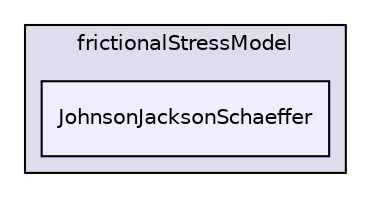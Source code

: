 digraph "applications/solvers/multiphase/twoPhaseEulerFoam/phaseCompressibleTurbulenceModels/kineticTheoryModels/frictionalStressModel/JohnsonJacksonSchaeffer" {
  bgcolor=transparent;
  compound=true
  node [ fontsize="10", fontname="Helvetica"];
  edge [ labelfontsize="10", labelfontname="Helvetica"];
  subgraph clusterdir_0105b01121de7b92f68615c3d021d922 {
    graph [ bgcolor="#ddddee", pencolor="black", label="frictionalStressModel" fontname="Helvetica", fontsize="10", URL="dir_0105b01121de7b92f68615c3d021d922.html"]
  dir_7e9db5820f82fc35c55c149e25bdd616 [shape=box, label="JohnsonJacksonSchaeffer", style="filled", fillcolor="#eeeeff", pencolor="black", URL="dir_7e9db5820f82fc35c55c149e25bdd616.html"];
  }
}
